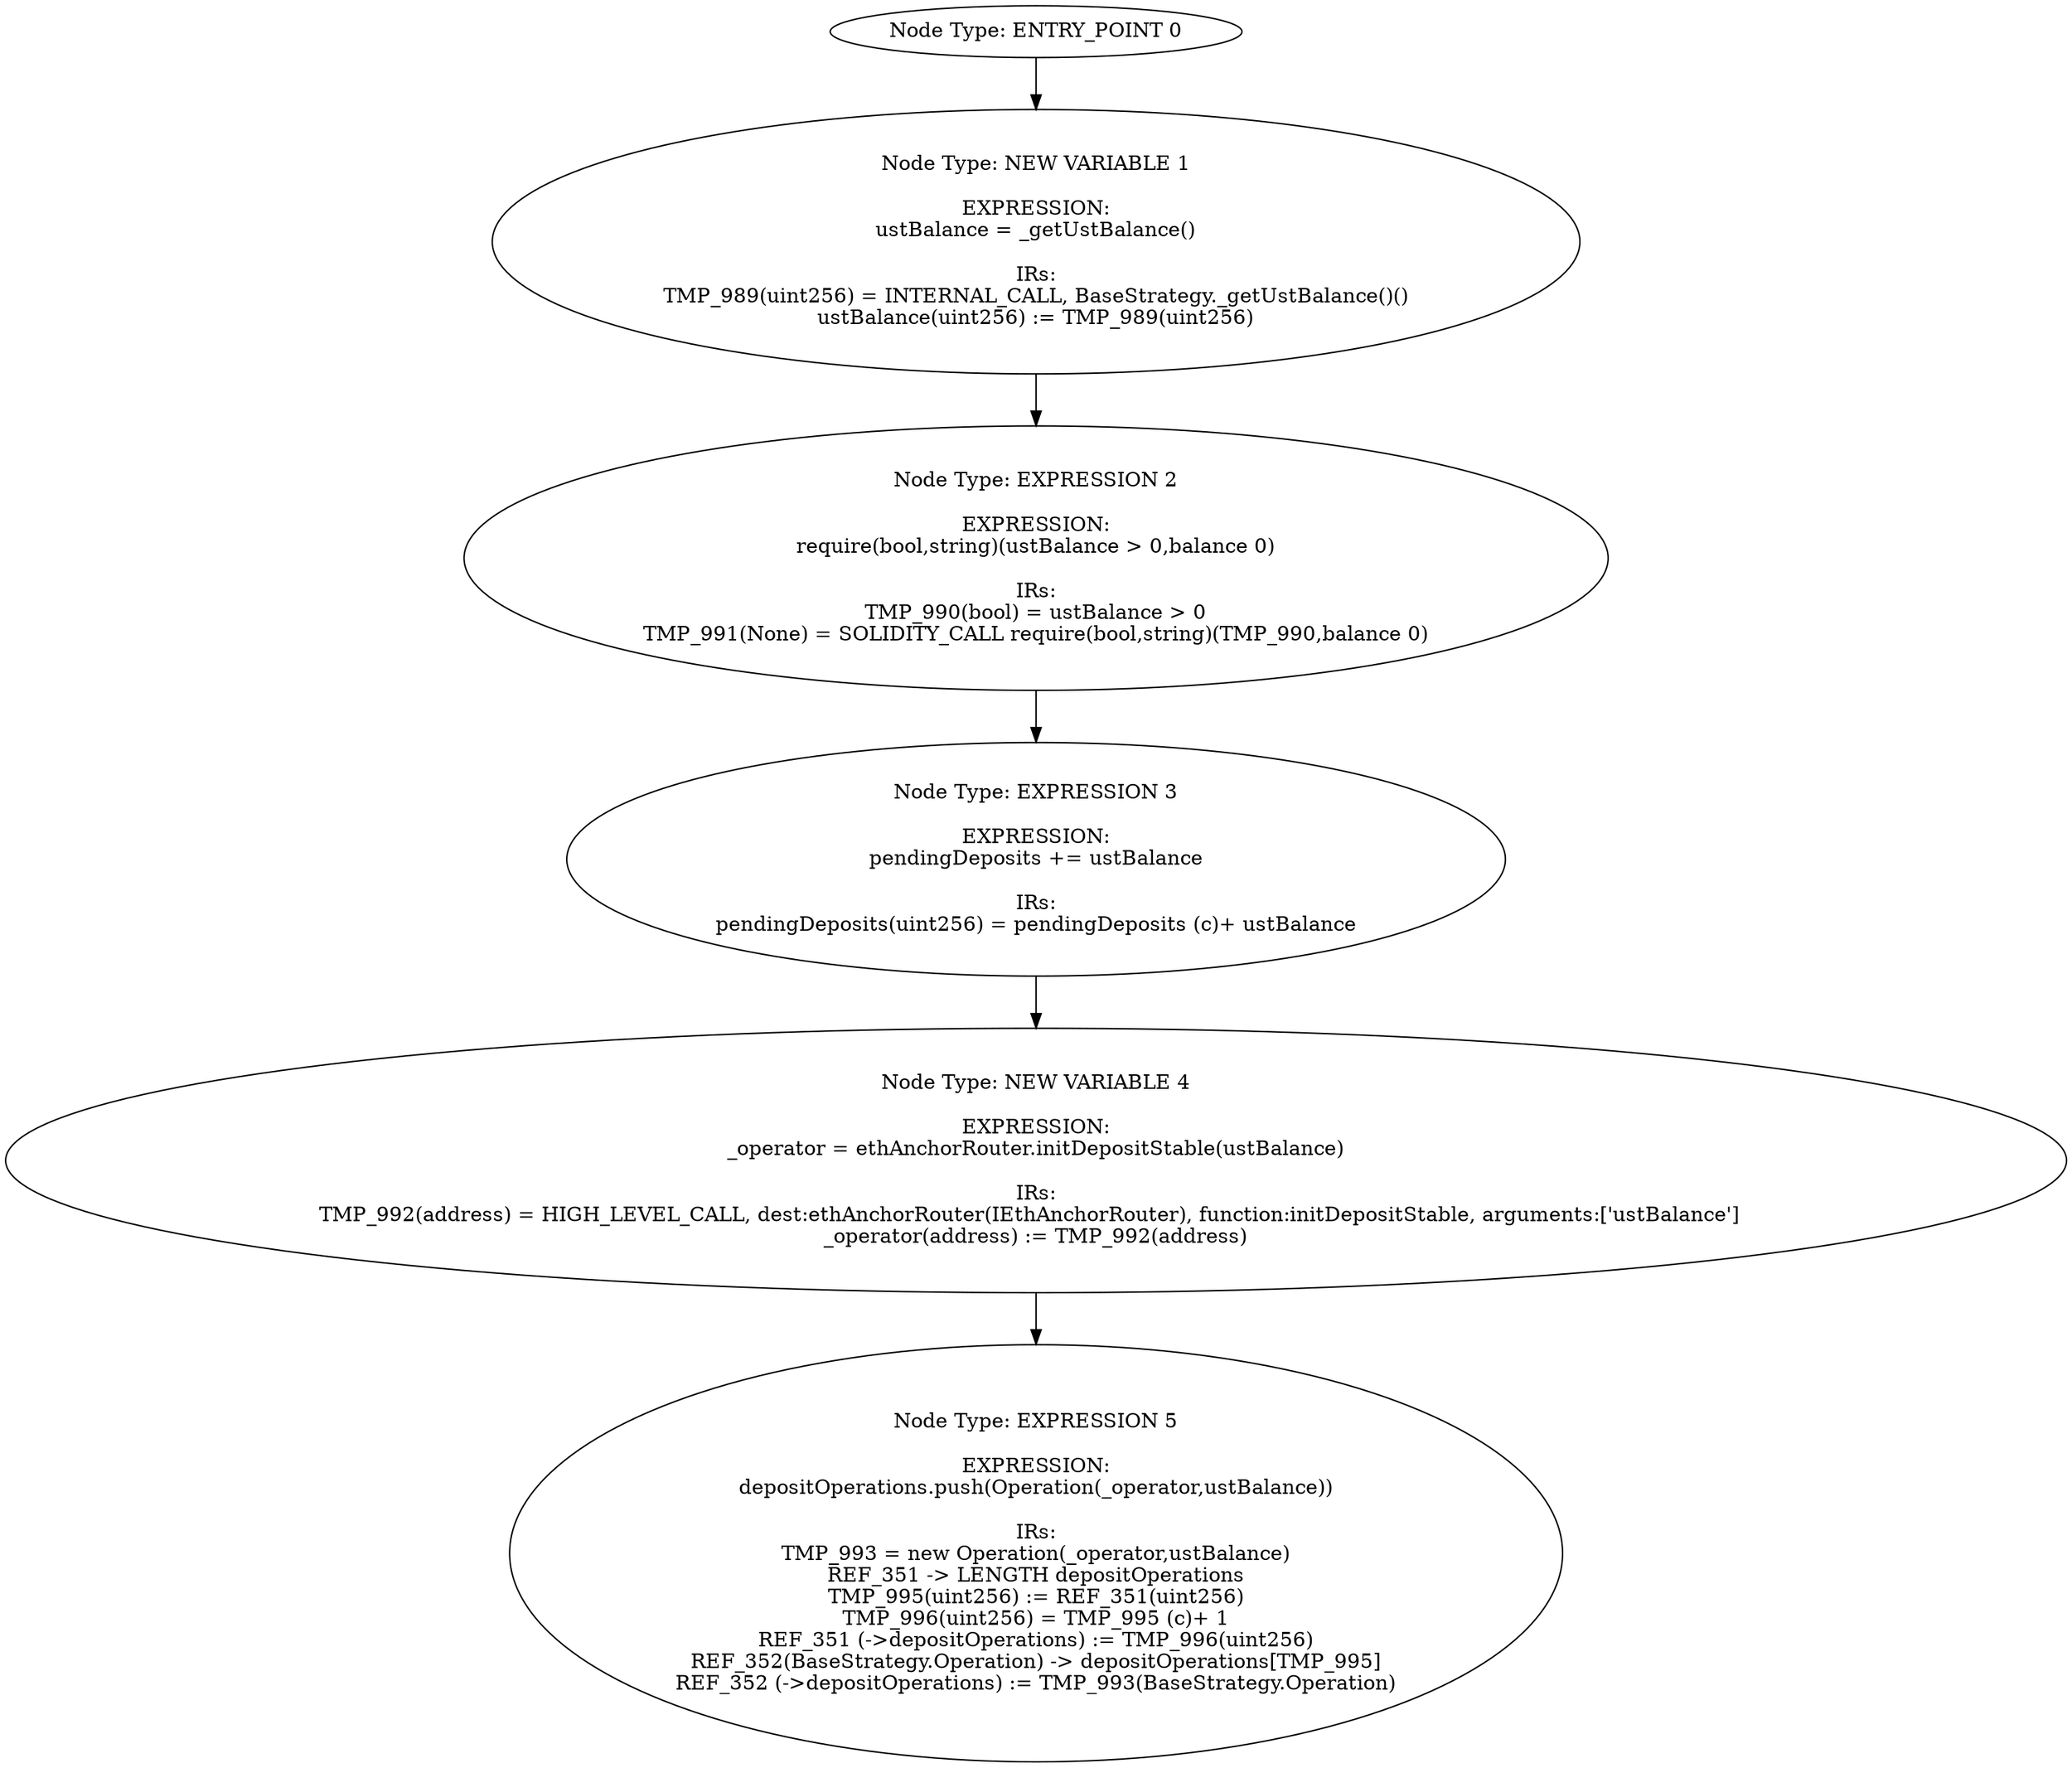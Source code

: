 digraph{
0[label="Node Type: ENTRY_POINT 0
"];
0->1;
1[label="Node Type: NEW VARIABLE 1

EXPRESSION:
ustBalance = _getUstBalance()

IRs:
TMP_989(uint256) = INTERNAL_CALL, BaseStrategy._getUstBalance()()
ustBalance(uint256) := TMP_989(uint256)"];
1->2;
2[label="Node Type: EXPRESSION 2

EXPRESSION:
require(bool,string)(ustBalance > 0,balance 0)

IRs:
TMP_990(bool) = ustBalance > 0
TMP_991(None) = SOLIDITY_CALL require(bool,string)(TMP_990,balance 0)"];
2->3;
3[label="Node Type: EXPRESSION 3

EXPRESSION:
pendingDeposits += ustBalance

IRs:
pendingDeposits(uint256) = pendingDeposits (c)+ ustBalance"];
3->4;
4[label="Node Type: NEW VARIABLE 4

EXPRESSION:
_operator = ethAnchorRouter.initDepositStable(ustBalance)

IRs:
TMP_992(address) = HIGH_LEVEL_CALL, dest:ethAnchorRouter(IEthAnchorRouter), function:initDepositStable, arguments:['ustBalance']  
_operator(address) := TMP_992(address)"];
4->5;
5[label="Node Type: EXPRESSION 5

EXPRESSION:
depositOperations.push(Operation(_operator,ustBalance))

IRs:
TMP_993 = new Operation(_operator,ustBalance)
REF_351 -> LENGTH depositOperations
TMP_995(uint256) := REF_351(uint256)
TMP_996(uint256) = TMP_995 (c)+ 1
REF_351 (->depositOperations) := TMP_996(uint256)
REF_352(BaseStrategy.Operation) -> depositOperations[TMP_995]
REF_352 (->depositOperations) := TMP_993(BaseStrategy.Operation)"];
}

